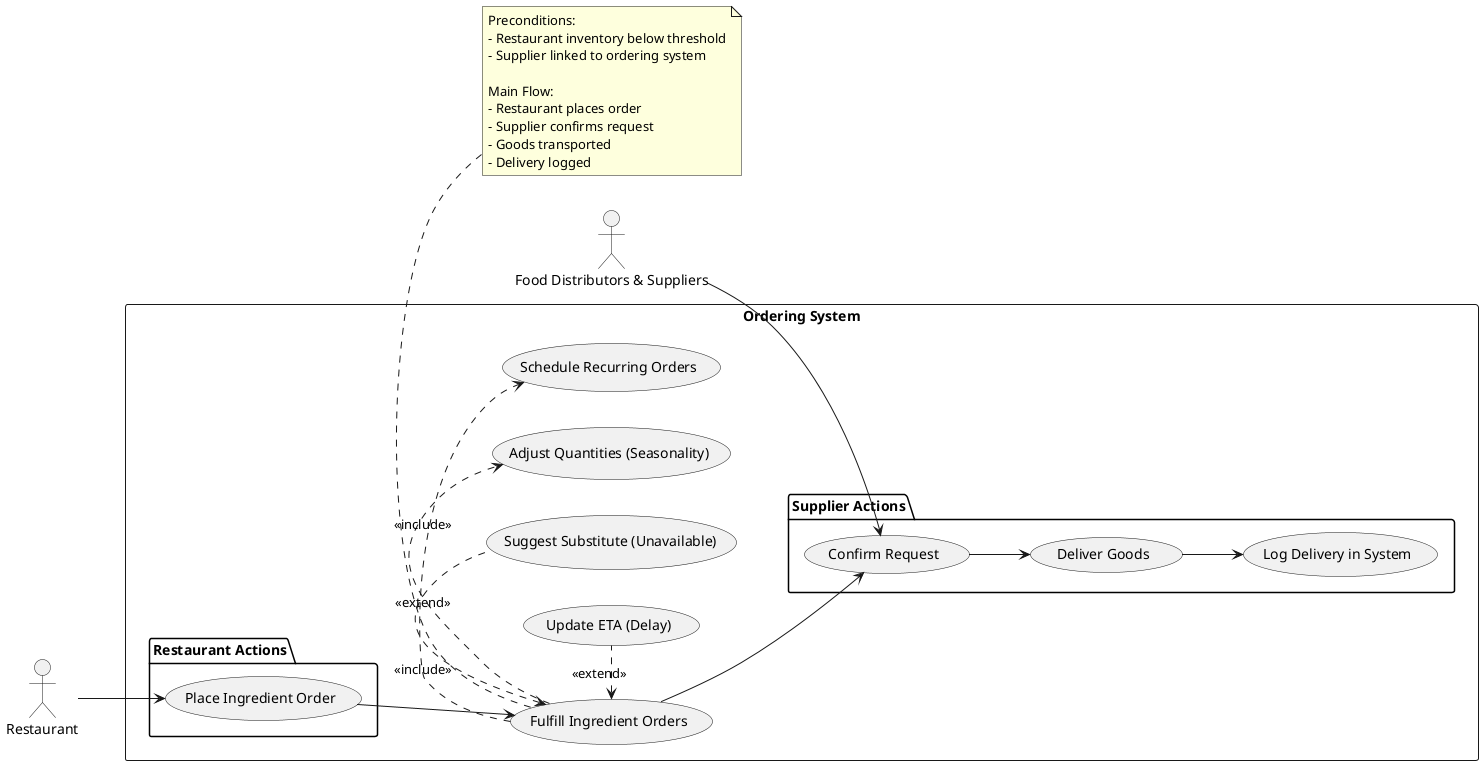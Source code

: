 @startuml
left to right direction
actor "Restaurant" as Restaurant
actor "Food Distributors & Suppliers" as Supplier

rectangle "Ordering System" {
  package "Restaurant Actions" {
    usecase "Place Ingredient Order" as UC4a
  }

  package "Supplier Actions" {
    usecase "Confirm Request" as UC4b
    usecase "Deliver Goods" as UC4c
    usecase "Log Delivery in System" as UC4d
  }

  usecase "Fulfill Ingredient Orders" as UC4
  usecase "Schedule Recurring Orders" as UC4sub1
  usecase "Adjust Quantities (Seasonality)" as UC4sub2
  usecase "Suggest Substitute (Unavailable)" as UC4alt1
  usecase "Update ETA (Delay)" as UC4alt2
}

' Main interactions
Restaurant --> UC4a
UC4a --> UC4
UC4 --> UC4b
Supplier --> UC4b
UC4b --> UC4c
UC4c --> UC4d

' Subflows
UC4 .> UC4sub1 : <<include>>
UC4 .> UC4sub2 : <<include>>

' Alternative flows
UC4 <. UC4alt1 : <<extend>>
UC4 <. UC4alt2 : <<extend>>

note top of UC4
  Preconditions:
  - Restaurant inventory below threshold
  - Supplier linked to ordering system

  Main Flow:
  - Restaurant places order
  - Supplier confirms request
  - Goods transported
  - Delivery logged
end note
@enduml
